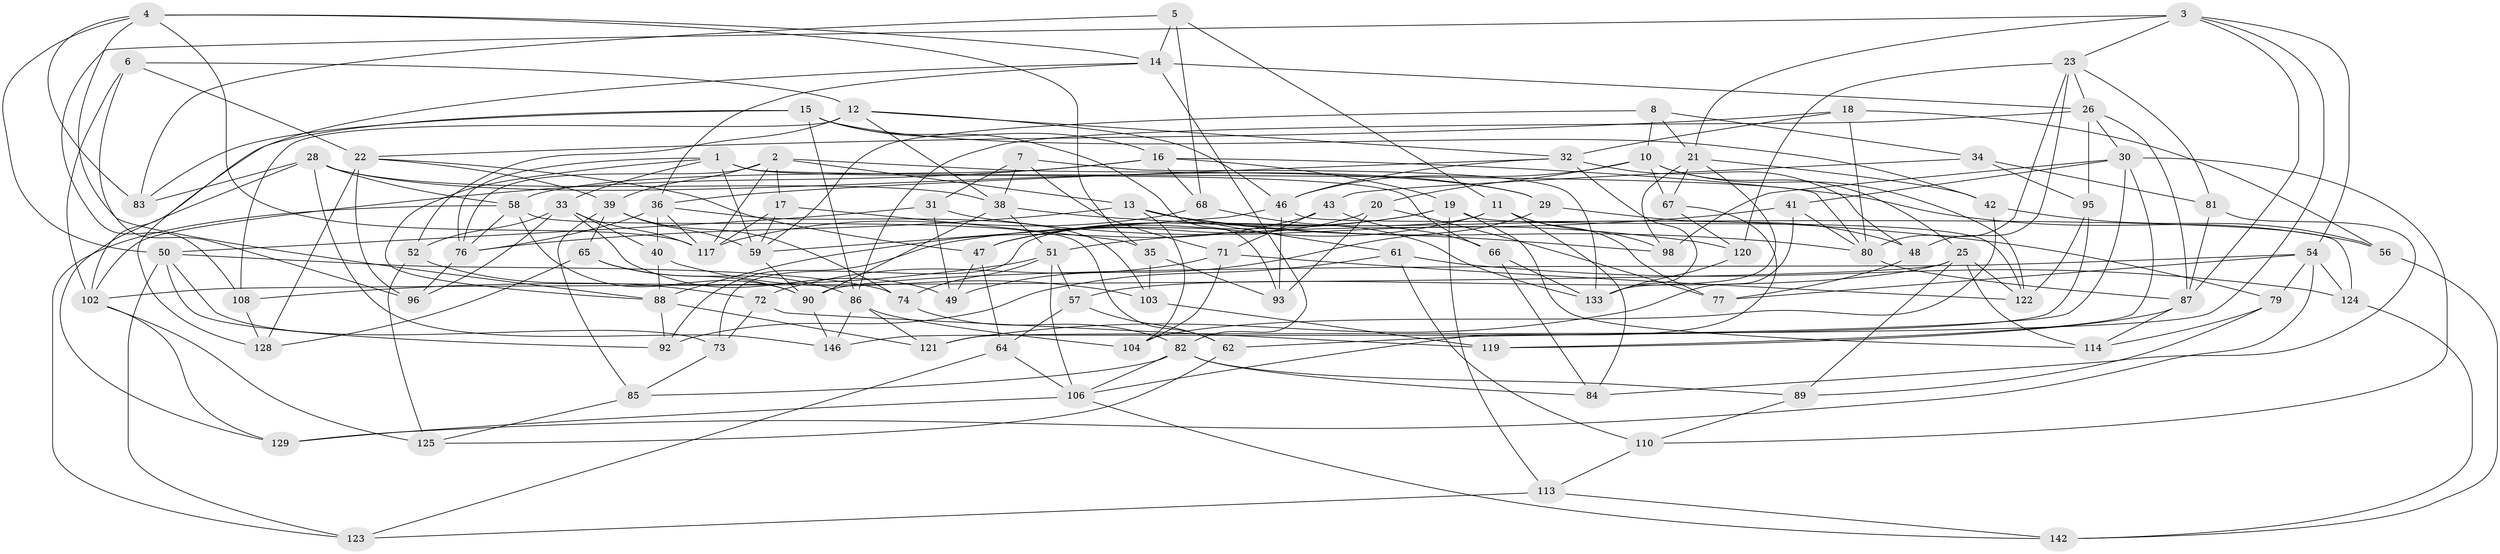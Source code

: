 // Generated by graph-tools (version 1.1) at 2025/52/02/27/25 19:52:30]
// undirected, 102 vertices, 247 edges
graph export_dot {
graph [start="1"]
  node [color=gray90,style=filled];
  1 [super="+55"];
  2 [super="+9"];
  3 [super="+70"];
  4 [super="+131"];
  5;
  6;
  7;
  8;
  10 [super="+137"];
  11 [super="+53"];
  12 [super="+37"];
  13 [super="+24"];
  14 [super="+78"];
  15 [super="+60"];
  16 [super="+97"];
  17;
  18;
  19 [super="+118"];
  20;
  21 [super="+45"];
  22 [super="+63"];
  23 [super="+69"];
  25 [super="+127"];
  26 [super="+27"];
  28 [super="+75"];
  29;
  30 [super="+44"];
  31;
  32 [super="+100"];
  33 [super="+105"];
  34;
  35;
  36 [super="+132"];
  38 [super="+94"];
  39 [super="+107"];
  40;
  41;
  42;
  43;
  46 [super="+130"];
  47 [super="+135"];
  48;
  49;
  50 [super="+136"];
  51 [super="+126"];
  52;
  54 [super="+116"];
  56;
  57;
  58 [super="+101"];
  59 [super="+145"];
  61;
  62;
  64;
  65;
  66;
  67;
  68;
  71 [super="+91"];
  72;
  73;
  74;
  76 [super="+109"];
  77;
  79;
  80 [super="+111"];
  81;
  82 [super="+138"];
  83;
  84;
  85;
  86 [super="+143"];
  87 [super="+139"];
  88 [super="+115"];
  89;
  90 [super="+99"];
  92;
  93;
  95;
  96;
  98;
  102 [super="+134"];
  103;
  104;
  106 [super="+112"];
  108;
  110;
  113;
  114;
  117 [super="+140"];
  119;
  120;
  121;
  122 [super="+141"];
  123;
  124;
  125;
  128;
  129;
  133 [super="+144"];
  142;
  146;
  1 -- 66;
  1 -- 88;
  1 -- 80;
  1 -- 33;
  1 -- 59;
  1 -- 76;
  2 -- 117;
  2 -- 29;
  2 -- 13;
  2 -- 17;
  2 -- 76;
  2 -- 39;
  3 -- 21;
  3 -- 121;
  3 -- 87;
  3 -- 108;
  3 -- 54;
  3 -- 23;
  4 -- 50;
  4 -- 83;
  4 -- 117;
  4 -- 35;
  4 -- 14;
  4 -- 88;
  5 -- 14;
  5 -- 68;
  5 -- 83;
  5 -- 11;
  6 -- 96;
  6 -- 12;
  6 -- 22;
  6 -- 102;
  7 -- 38;
  7 -- 31;
  7 -- 133;
  7 -- 71;
  8 -- 59;
  8 -- 34;
  8 -- 21;
  8 -- 10;
  10 -- 122;
  10 -- 20;
  10 -- 46;
  10 -- 25;
  10 -- 67;
  11 -- 73;
  11 -- 98;
  11 -- 47;
  11 -- 77;
  11 -- 84;
  12 -- 38;
  12 -- 52;
  12 -- 32;
  12 -- 108;
  12 -- 46;
  13 -- 98;
  13 -- 80;
  13 -- 104;
  13 -- 61;
  13 -- 76;
  14 -- 128;
  14 -- 82;
  14 -- 36;
  14 -- 26;
  15 -- 93;
  15 -- 83;
  15 -- 16;
  15 -- 42;
  15 -- 102;
  15 -- 86;
  16 -- 19;
  16 -- 56;
  16 -- 58;
  16 -- 68;
  16 -- 102;
  17 -- 35;
  17 -- 59;
  17 -- 117;
  18 -- 80;
  18 -- 56;
  18 -- 22;
  18 -- 32;
  19 -- 113;
  19 -- 47;
  19 -- 114;
  19 -- 92;
  19 -- 122;
  20 -- 77;
  20 -- 93;
  20 -- 47;
  21 -- 67;
  21 -- 98;
  21 -- 42;
  21 -- 133;
  22 -- 128;
  22 -- 96;
  22 -- 39;
  22 -- 47;
  23 -- 120;
  23 -- 48;
  23 -- 81;
  23 -- 80;
  23 -- 26;
  25 -- 89;
  25 -- 102;
  25 -- 122;
  25 -- 114;
  25 -- 57;
  26 -- 95;
  26 -- 87;
  26 -- 86;
  26 -- 30;
  28 -- 83;
  28 -- 58;
  28 -- 146;
  28 -- 129;
  28 -- 29;
  28 -- 38;
  29 -- 48;
  29 -- 49;
  30 -- 41;
  30 -- 119;
  30 -- 62;
  30 -- 110;
  30 -- 98;
  31 -- 120;
  31 -- 49;
  31 -- 50;
  32 -- 48;
  32 -- 36;
  32 -- 46;
  32 -- 133;
  33 -- 117;
  33 -- 52;
  33 -- 40;
  33 -- 96;
  33 -- 49;
  34 -- 95;
  34 -- 43;
  34 -- 81;
  35 -- 103;
  35 -- 93;
  36 -- 40;
  36 -- 103;
  36 -- 117;
  36 -- 76;
  38 -- 79;
  38 -- 51;
  38 -- 90;
  39 -- 85;
  39 -- 65;
  39 -- 74;
  39 -- 59;
  40 -- 103;
  40 -- 88;
  41 -- 121;
  41 -- 80;
  41 -- 51;
  42 -- 56;
  42 -- 104;
  43 -- 66;
  43 -- 88;
  43 -- 71;
  46 -- 124;
  46 -- 93;
  46 -- 59;
  47 -- 64;
  47 -- 49;
  48 -- 77;
  50 -- 123;
  50 -- 74;
  50 -- 73;
  50 -- 92;
  51 -- 74;
  51 -- 57;
  51 -- 106;
  51 -- 108;
  52 -- 72;
  52 -- 125;
  54 -- 129;
  54 -- 124;
  54 -- 77;
  54 -- 79;
  54 -- 90;
  56 -- 142;
  57 -- 64;
  57 -- 62;
  58 -- 76;
  58 -- 123;
  58 -- 90;
  58 -- 62;
  59 -- 90;
  61 -- 110;
  61 -- 92;
  61 -- 124;
  62 -- 125;
  64 -- 123;
  64 -- 106;
  65 -- 90;
  65 -- 86;
  65 -- 128;
  66 -- 84;
  66 -- 133;
  67 -- 106;
  67 -- 120;
  68 -- 133;
  68 -- 117;
  71 -- 122 [weight=2];
  71 -- 104;
  71 -- 72;
  72 -- 73;
  72 -- 119;
  73 -- 85;
  74 -- 82;
  76 -- 96;
  79 -- 114;
  79 -- 89;
  80 -- 87;
  81 -- 84;
  81 -- 87;
  82 -- 106;
  82 -- 89;
  82 -- 84;
  82 -- 85;
  85 -- 125;
  86 -- 104;
  86 -- 121;
  86 -- 146;
  87 -- 119;
  87 -- 114;
  88 -- 121;
  88 -- 92;
  89 -- 110;
  90 -- 146;
  95 -- 146;
  95 -- 122;
  102 -- 125;
  102 -- 129;
  103 -- 119;
  106 -- 129;
  106 -- 142;
  108 -- 128;
  110 -- 113;
  113 -- 142;
  113 -- 123;
  120 -- 133;
  124 -- 142;
}
